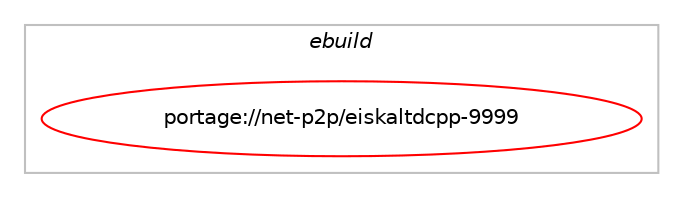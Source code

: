 digraph prolog {

# *************
# Graph options
# *************

newrank=true;
concentrate=true;
compound=true;
graph [rankdir=LR,fontname=Helvetica,fontsize=10,ranksep=1.5];#, ranksep=2.5, nodesep=0.2];
edge  [arrowhead=vee];
node  [fontname=Helvetica,fontsize=10];

# **********
# The ebuild
# **********

subgraph cluster_leftcol {
color=gray;
label=<<i>ebuild</i>>;
id [label="portage://net-p2p/eiskaltdcpp-9999", color=red, width=4, href="../net-p2p/eiskaltdcpp-9999.svg"];
}

# ****************
# The dependencies
# ****************

subgraph cluster_midcol {
color=gray;
label=<<i>dependencies</i>>;
subgraph cluster_compile {
fillcolor="#eeeeee";
style=filled;
label=<<i>compile</i>>;
# *** BEGIN UNKNOWN DEPENDENCY TYPE (TODO) ***
# id -> equal(use_conditional_group(positive,cli,portage://net-p2p/eiskaltdcpp-9999,[package_dependency(portage://net-p2p/eiskaltdcpp-9999,install,no,dev-lang,perl,none,[,,],[],[]),package_dependency(portage://net-p2p/eiskaltdcpp-9999,install,no,dev-perl,Data-Dump,none,[,,],[],[]),package_dependency(portage://net-p2p/eiskaltdcpp-9999,install,no,dev-perl,Term-ShellUI,none,[,,],[],[]),package_dependency(portage://net-p2p/eiskaltdcpp-9999,install,no,virtual,perl-Getopt-Long,none,[,,],[],[]),package_dependency(portage://net-p2p/eiskaltdcpp-9999,install,no,dev-perl,JSON-RPC,none,[,,],[],[])]))
# *** END UNKNOWN DEPENDENCY TYPE (TODO) ***

# *** BEGIN UNKNOWN DEPENDENCY TYPE (TODO) ***
# id -> equal(use_conditional_group(positive,daemon,portage://net-p2p/eiskaltdcpp-9999,[package_dependency(portage://net-p2p/eiskaltdcpp-9999,install,no,dev-libs,jsoncpp,none,[,,],any_same_slot,[])]))
# *** END UNKNOWN DEPENDENCY TYPE (TODO) ***

# *** BEGIN UNKNOWN DEPENDENCY TYPE (TODO) ***
# id -> equal(use_conditional_group(positive,gtk,portage://net-p2p/eiskaltdcpp-9999,[package_dependency(portage://net-p2p/eiskaltdcpp-9999,install,no,dev-libs,glib,none,[,,],[slot(2)],[]),package_dependency(portage://net-p2p/eiskaltdcpp-9999,install,no,x11-libs,gtk+,none,[,,],[slot(3)],[]),package_dependency(portage://net-p2p/eiskaltdcpp-9999,install,no,x11-libs,pango,none,[,,],[],[]),package_dependency(portage://net-p2p/eiskaltdcpp-9999,install,no,x11-themes,hicolor-icon-theme,none,[,,],[],[]),use_conditional_group(positive,libcanberra,portage://net-p2p/eiskaltdcpp-9999,[package_dependency(portage://net-p2p/eiskaltdcpp-9999,install,no,media-libs,libcanberra,none,[,,],[],[])]),use_conditional_group(positive,libnotify,portage://net-p2p/eiskaltdcpp-9999,[package_dependency(portage://net-p2p/eiskaltdcpp-9999,install,no,x11-libs,libnotify,none,[,,],[],[])])]))
# *** END UNKNOWN DEPENDENCY TYPE (TODO) ***

# *** BEGIN UNKNOWN DEPENDENCY TYPE (TODO) ***
# id -> equal(use_conditional_group(positive,idn,portage://net-p2p/eiskaltdcpp-9999,[package_dependency(portage://net-p2p/eiskaltdcpp-9999,install,no,net-dns,libidn,none,[,,],[],[])]))
# *** END UNKNOWN DEPENDENCY TYPE (TODO) ***

# *** BEGIN UNKNOWN DEPENDENCY TYPE (TODO) ***
# id -> equal(use_conditional_group(positive,lua,portage://net-p2p/eiskaltdcpp-9999,[use_conditional_group(positive,lua_single_target_lua5-1,portage://net-p2p/eiskaltdcpp-9999,[package_dependency(portage://net-p2p/eiskaltdcpp-9999,install,no,dev-lang,lua,none,[,,],[slot(5.1)],[])])]))
# *** END UNKNOWN DEPENDENCY TYPE (TODO) ***

# *** BEGIN UNKNOWN DEPENDENCY TYPE (TODO) ***
# id -> equal(use_conditional_group(positive,pcre,portage://net-p2p/eiskaltdcpp-9999,[package_dependency(portage://net-p2p/eiskaltdcpp-9999,install,no,dev-libs,libpcre,none,[,,],[],[])]))
# *** END UNKNOWN DEPENDENCY TYPE (TODO) ***

# *** BEGIN UNKNOWN DEPENDENCY TYPE (TODO) ***
# id -> equal(use_conditional_group(positive,qt5,portage://net-p2p/eiskaltdcpp-9999,[package_dependency(portage://net-p2p/eiskaltdcpp-9999,install,no,dev-qt,qtconcurrent,none,[,,],[slot(5)],[]),package_dependency(portage://net-p2p/eiskaltdcpp-9999,install,no,dev-qt,qtcore,none,[,,],[slot(5)],[]),package_dependency(portage://net-p2p/eiskaltdcpp-9999,install,no,dev-qt,qtgui,none,[,,],[slot(5)],[]),package_dependency(portage://net-p2p/eiskaltdcpp-9999,install,no,dev-qt,qtmultimedia,none,[,,],[slot(5)],[]),package_dependency(portage://net-p2p/eiskaltdcpp-9999,install,no,dev-qt,qtnetwork,none,[,,],[slot(5)],[]),package_dependency(portage://net-p2p/eiskaltdcpp-9999,install,no,dev-qt,qtwidgets,none,[,,],[slot(5)],[]),package_dependency(portage://net-p2p/eiskaltdcpp-9999,install,no,dev-qt,qtxml,none,[,,],[slot(5)],[]),use_conditional_group(positive,dbus,portage://net-p2p/eiskaltdcpp-9999,[package_dependency(portage://net-p2p/eiskaltdcpp-9999,install,no,dev-qt,qtdbus,none,[,,],[slot(5)],[])]),use_conditional_group(positive,javascript,portage://net-p2p/eiskaltdcpp-9999,[package_dependency(portage://net-p2p/eiskaltdcpp-9999,install,no,dev-qt,qtdeclarative,none,[,,],[slot(5)],[]),package_dependency(portage://net-p2p/eiskaltdcpp-9999,install,no,dev-qt,qtscript,none,[,,],[slot(5)],[])]),use_conditional_group(positive,spell,portage://net-p2p/eiskaltdcpp-9999,[package_dependency(portage://net-p2p/eiskaltdcpp-9999,install,no,app-text,aspell,none,[,,],[],[])]),use_conditional_group(positive,sqlite,portage://net-p2p/eiskaltdcpp-9999,[package_dependency(portage://net-p2p/eiskaltdcpp-9999,install,no,dev-qt,qtsql,none,[,,],[slot(5)],[use(enable(sqlite),none)])])]))
# *** END UNKNOWN DEPENDENCY TYPE (TODO) ***

# *** BEGIN UNKNOWN DEPENDENCY TYPE (TODO) ***
# id -> equal(use_conditional_group(positive,upnp,portage://net-p2p/eiskaltdcpp-9999,[package_dependency(portage://net-p2p/eiskaltdcpp-9999,install,no,net-libs,miniupnpc,none,[,,],[],[])]))
# *** END UNKNOWN DEPENDENCY TYPE (TODO) ***

# *** BEGIN UNKNOWN DEPENDENCY TYPE (TODO) ***
# id -> equal(package_dependency(portage://net-p2p/eiskaltdcpp-9999,install,no,app-arch,bzip2,none,[,,],[],[]))
# *** END UNKNOWN DEPENDENCY TYPE (TODO) ***

# *** BEGIN UNKNOWN DEPENDENCY TYPE (TODO) ***
# id -> equal(package_dependency(portage://net-p2p/eiskaltdcpp-9999,install,no,dev-libs,openssl,none,[,,],[slot(0),equal],[]))
# *** END UNKNOWN DEPENDENCY TYPE (TODO) ***

# *** BEGIN UNKNOWN DEPENDENCY TYPE (TODO) ***
# id -> equal(package_dependency(portage://net-p2p/eiskaltdcpp-9999,install,no,sys-apps,attr,none,[,,],[],[]))
# *** END UNKNOWN DEPENDENCY TYPE (TODO) ***

# *** BEGIN UNKNOWN DEPENDENCY TYPE (TODO) ***
# id -> equal(package_dependency(portage://net-p2p/eiskaltdcpp-9999,install,no,sys-libs,zlib,none,[,,],[],[]))
# *** END UNKNOWN DEPENDENCY TYPE (TODO) ***

# *** BEGIN UNKNOWN DEPENDENCY TYPE (TODO) ***
# id -> equal(package_dependency(portage://net-p2p/eiskaltdcpp-9999,install,no,virtual,libiconv,none,[,,],[],[]))
# *** END UNKNOWN DEPENDENCY TYPE (TODO) ***

# *** BEGIN UNKNOWN DEPENDENCY TYPE (TODO) ***
# id -> equal(package_dependency(portage://net-p2p/eiskaltdcpp-9999,install,no,virtual,libintl,none,[,,],[],[]))
# *** END UNKNOWN DEPENDENCY TYPE (TODO) ***

}
subgraph cluster_compileandrun {
fillcolor="#eeeeee";
style=filled;
label=<<i>compile and run</i>>;
}
subgraph cluster_run {
fillcolor="#eeeeee";
style=filled;
label=<<i>run</i>>;
# *** BEGIN UNKNOWN DEPENDENCY TYPE (TODO) ***
# id -> equal(use_conditional_group(positive,cli,portage://net-p2p/eiskaltdcpp-9999,[package_dependency(portage://net-p2p/eiskaltdcpp-9999,run,no,dev-lang,perl,none,[,,],[],[]),package_dependency(portage://net-p2p/eiskaltdcpp-9999,run,no,dev-perl,Data-Dump,none,[,,],[],[]),package_dependency(portage://net-p2p/eiskaltdcpp-9999,run,no,dev-perl,Term-ShellUI,none,[,,],[],[]),package_dependency(portage://net-p2p/eiskaltdcpp-9999,run,no,virtual,perl-Getopt-Long,none,[,,],[],[]),package_dependency(portage://net-p2p/eiskaltdcpp-9999,run,no,dev-perl,JSON-RPC,none,[,,],[],[])]))
# *** END UNKNOWN DEPENDENCY TYPE (TODO) ***

# *** BEGIN UNKNOWN DEPENDENCY TYPE (TODO) ***
# id -> equal(use_conditional_group(positive,daemon,portage://net-p2p/eiskaltdcpp-9999,[package_dependency(portage://net-p2p/eiskaltdcpp-9999,run,no,dev-libs,jsoncpp,none,[,,],any_same_slot,[])]))
# *** END UNKNOWN DEPENDENCY TYPE (TODO) ***

# *** BEGIN UNKNOWN DEPENDENCY TYPE (TODO) ***
# id -> equal(use_conditional_group(positive,gtk,portage://net-p2p/eiskaltdcpp-9999,[package_dependency(portage://net-p2p/eiskaltdcpp-9999,run,no,dev-libs,glib,none,[,,],[slot(2)],[]),package_dependency(portage://net-p2p/eiskaltdcpp-9999,run,no,x11-libs,gtk+,none,[,,],[slot(3)],[]),package_dependency(portage://net-p2p/eiskaltdcpp-9999,run,no,x11-libs,pango,none,[,,],[],[]),package_dependency(portage://net-p2p/eiskaltdcpp-9999,run,no,x11-themes,hicolor-icon-theme,none,[,,],[],[]),use_conditional_group(positive,libcanberra,portage://net-p2p/eiskaltdcpp-9999,[package_dependency(portage://net-p2p/eiskaltdcpp-9999,run,no,media-libs,libcanberra,none,[,,],[],[])]),use_conditional_group(positive,libnotify,portage://net-p2p/eiskaltdcpp-9999,[package_dependency(portage://net-p2p/eiskaltdcpp-9999,run,no,x11-libs,libnotify,none,[,,],[],[])])]))
# *** END UNKNOWN DEPENDENCY TYPE (TODO) ***

# *** BEGIN UNKNOWN DEPENDENCY TYPE (TODO) ***
# id -> equal(use_conditional_group(positive,idn,portage://net-p2p/eiskaltdcpp-9999,[package_dependency(portage://net-p2p/eiskaltdcpp-9999,run,no,net-dns,libidn,none,[,,],[],[])]))
# *** END UNKNOWN DEPENDENCY TYPE (TODO) ***

# *** BEGIN UNKNOWN DEPENDENCY TYPE (TODO) ***
# id -> equal(use_conditional_group(positive,lua,portage://net-p2p/eiskaltdcpp-9999,[use_conditional_group(positive,lua_single_target_lua5-1,portage://net-p2p/eiskaltdcpp-9999,[package_dependency(portage://net-p2p/eiskaltdcpp-9999,run,no,dev-lang,lua,none,[,,],[slot(5.1)],[])])]))
# *** END UNKNOWN DEPENDENCY TYPE (TODO) ***

# *** BEGIN UNKNOWN DEPENDENCY TYPE (TODO) ***
# id -> equal(use_conditional_group(positive,pcre,portage://net-p2p/eiskaltdcpp-9999,[package_dependency(portage://net-p2p/eiskaltdcpp-9999,run,no,dev-libs,libpcre,none,[,,],[],[])]))
# *** END UNKNOWN DEPENDENCY TYPE (TODO) ***

# *** BEGIN UNKNOWN DEPENDENCY TYPE (TODO) ***
# id -> equal(use_conditional_group(positive,qt5,portage://net-p2p/eiskaltdcpp-9999,[package_dependency(portage://net-p2p/eiskaltdcpp-9999,run,no,dev-qt,qtconcurrent,none,[,,],[slot(5)],[]),package_dependency(portage://net-p2p/eiskaltdcpp-9999,run,no,dev-qt,qtcore,none,[,,],[slot(5)],[]),package_dependency(portage://net-p2p/eiskaltdcpp-9999,run,no,dev-qt,qtgui,none,[,,],[slot(5)],[]),package_dependency(portage://net-p2p/eiskaltdcpp-9999,run,no,dev-qt,qtmultimedia,none,[,,],[slot(5)],[]),package_dependency(portage://net-p2p/eiskaltdcpp-9999,run,no,dev-qt,qtnetwork,none,[,,],[slot(5)],[]),package_dependency(portage://net-p2p/eiskaltdcpp-9999,run,no,dev-qt,qtwidgets,none,[,,],[slot(5)],[]),package_dependency(portage://net-p2p/eiskaltdcpp-9999,run,no,dev-qt,qtxml,none,[,,],[slot(5)],[]),use_conditional_group(positive,dbus,portage://net-p2p/eiskaltdcpp-9999,[package_dependency(portage://net-p2p/eiskaltdcpp-9999,run,no,dev-qt,qtdbus,none,[,,],[slot(5)],[])]),use_conditional_group(positive,javascript,portage://net-p2p/eiskaltdcpp-9999,[package_dependency(portage://net-p2p/eiskaltdcpp-9999,run,no,dev-qt,qtdeclarative,none,[,,],[slot(5)],[]),package_dependency(portage://net-p2p/eiskaltdcpp-9999,run,no,dev-qt,qtscript,none,[,,],[slot(5)],[])]),use_conditional_group(positive,spell,portage://net-p2p/eiskaltdcpp-9999,[package_dependency(portage://net-p2p/eiskaltdcpp-9999,run,no,app-text,aspell,none,[,,],[],[])]),use_conditional_group(positive,sqlite,portage://net-p2p/eiskaltdcpp-9999,[package_dependency(portage://net-p2p/eiskaltdcpp-9999,run,no,dev-qt,qtsql,none,[,,],[slot(5)],[use(enable(sqlite),none)])])]))
# *** END UNKNOWN DEPENDENCY TYPE (TODO) ***

# *** BEGIN UNKNOWN DEPENDENCY TYPE (TODO) ***
# id -> equal(use_conditional_group(positive,upnp,portage://net-p2p/eiskaltdcpp-9999,[package_dependency(portage://net-p2p/eiskaltdcpp-9999,run,no,net-libs,miniupnpc,none,[,,],[],[])]))
# *** END UNKNOWN DEPENDENCY TYPE (TODO) ***

# *** BEGIN UNKNOWN DEPENDENCY TYPE (TODO) ***
# id -> equal(package_dependency(portage://net-p2p/eiskaltdcpp-9999,run,no,app-arch,bzip2,none,[,,],[],[]))
# *** END UNKNOWN DEPENDENCY TYPE (TODO) ***

# *** BEGIN UNKNOWN DEPENDENCY TYPE (TODO) ***
# id -> equal(package_dependency(portage://net-p2p/eiskaltdcpp-9999,run,no,dev-libs,openssl,none,[,,],[slot(0),equal],[]))
# *** END UNKNOWN DEPENDENCY TYPE (TODO) ***

# *** BEGIN UNKNOWN DEPENDENCY TYPE (TODO) ***
# id -> equal(package_dependency(portage://net-p2p/eiskaltdcpp-9999,run,no,sys-apps,attr,none,[,,],[],[]))
# *** END UNKNOWN DEPENDENCY TYPE (TODO) ***

# *** BEGIN UNKNOWN DEPENDENCY TYPE (TODO) ***
# id -> equal(package_dependency(portage://net-p2p/eiskaltdcpp-9999,run,no,sys-libs,zlib,none,[,,],[],[]))
# *** END UNKNOWN DEPENDENCY TYPE (TODO) ***

# *** BEGIN UNKNOWN DEPENDENCY TYPE (TODO) ***
# id -> equal(package_dependency(portage://net-p2p/eiskaltdcpp-9999,run,no,virtual,libiconv,none,[,,],[],[]))
# *** END UNKNOWN DEPENDENCY TYPE (TODO) ***

# *** BEGIN UNKNOWN DEPENDENCY TYPE (TODO) ***
# id -> equal(package_dependency(portage://net-p2p/eiskaltdcpp-9999,run,no,virtual,libintl,none,[,,],[],[]))
# *** END UNKNOWN DEPENDENCY TYPE (TODO) ***

}
}

# **************
# The candidates
# **************

subgraph cluster_choices {
rank=same;
color=gray;
label=<<i>candidates</i>>;

}

}
